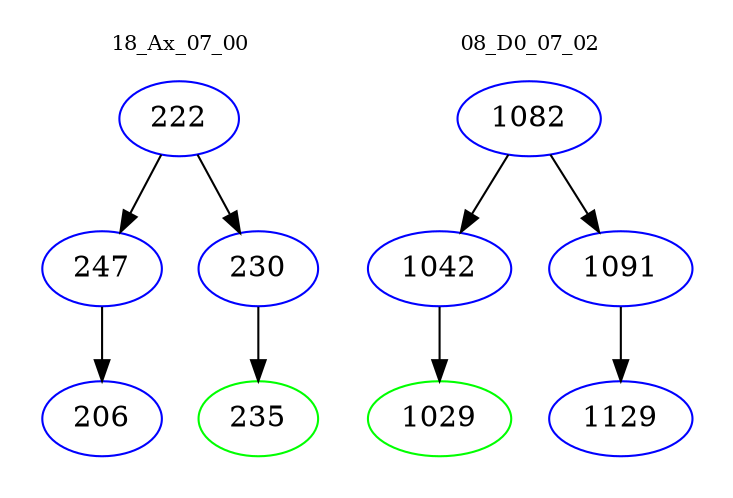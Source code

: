 digraph{
subgraph cluster_0 {
color = white
label = "18_Ax_07_00";
fontsize=10;
T0_222 [label="222", color="blue"]
T0_222 -> T0_247 [color="black"]
T0_247 [label="247", color="blue"]
T0_247 -> T0_206 [color="black"]
T0_206 [label="206", color="blue"]
T0_222 -> T0_230 [color="black"]
T0_230 [label="230", color="blue"]
T0_230 -> T0_235 [color="black"]
T0_235 [label="235", color="green"]
}
subgraph cluster_1 {
color = white
label = "08_D0_07_02";
fontsize=10;
T1_1082 [label="1082", color="blue"]
T1_1082 -> T1_1042 [color="black"]
T1_1042 [label="1042", color="blue"]
T1_1042 -> T1_1029 [color="black"]
T1_1029 [label="1029", color="green"]
T1_1082 -> T1_1091 [color="black"]
T1_1091 [label="1091", color="blue"]
T1_1091 -> T1_1129 [color="black"]
T1_1129 [label="1129", color="blue"]
}
}
